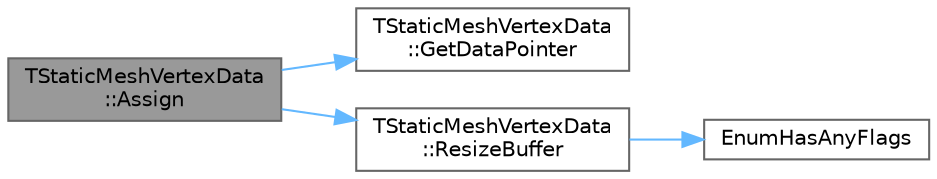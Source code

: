 digraph "TStaticMeshVertexData::Assign"
{
 // INTERACTIVE_SVG=YES
 // LATEX_PDF_SIZE
  bgcolor="transparent";
  edge [fontname=Helvetica,fontsize=10,labelfontname=Helvetica,labelfontsize=10];
  node [fontname=Helvetica,fontsize=10,shape=box,height=0.2,width=0.4];
  rankdir="LR";
  Node1 [id="Node000001",label="TStaticMeshVertexData\l::Assign",height=0.2,width=0.4,color="gray40", fillcolor="grey60", style="filled", fontcolor="black",tooltip="Assignment."];
  Node1 -> Node2 [id="edge1_Node000001_Node000002",color="steelblue1",style="solid",tooltip=" "];
  Node2 [id="Node000002",label="TStaticMeshVertexData\l::GetDataPointer",height=0.2,width=0.4,color="grey40", fillcolor="white", style="filled",URL="$df/d0c/classTStaticMeshVertexData.html#af86ba61e8d4e792fa413d97b4b28b9cb",tooltip=" "];
  Node1 -> Node3 [id="edge2_Node000001_Node000003",color="steelblue1",style="solid",tooltip=" "];
  Node3 [id="Node000003",label="TStaticMeshVertexData\l::ResizeBuffer",height=0.2,width=0.4,color="grey40", fillcolor="white", style="filled",URL="$df/d0c/classTStaticMeshVertexData.html#a6900caabfe3782609099b9c20c0aac12",tooltip="Resizes the vertex data buffer, discarding any data which no longer fits."];
  Node3 -> Node4 [id="edge3_Node000003_Node000004",color="steelblue1",style="solid",tooltip=" "];
  Node4 [id="Node000004",label="EnumHasAnyFlags",height=0.2,width=0.4,color="grey40", fillcolor="white", style="filled",URL="$d8/de7/EnumClassFlags_8h.html#a584482cc5c314e3e8ea8d24c7adf9f6e",tooltip=" "];
}
